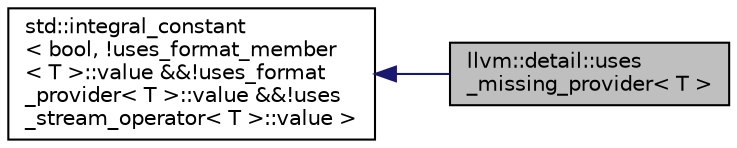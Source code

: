 digraph "llvm::detail::uses_missing_provider&lt; T &gt;"
{
 // LATEX_PDF_SIZE
  bgcolor="transparent";
  edge [fontname="Helvetica",fontsize="10",labelfontname="Helvetica",labelfontsize="10"];
  node [fontname="Helvetica",fontsize="10",shape="box"];
  rankdir="LR";
  Node1 [label="llvm::detail::uses\l_missing_provider\< T \>",height=0.2,width=0.4,color="black", fillcolor="grey75", style="filled", fontcolor="black",tooltip=" "];
  Node2 -> Node1 [dir="back",color="midnightblue",fontsize="10",style="solid",fontname="Helvetica"];
  Node2 [label="std::integral_constant\l\< bool, !uses_format_member\l\< T \>::value &&!uses_format\l_provider\< T \>::value &&!uses\l_stream_operator\< T \>::value \>",height=0.2,width=0.4,color="black",tooltip=" "];
}
